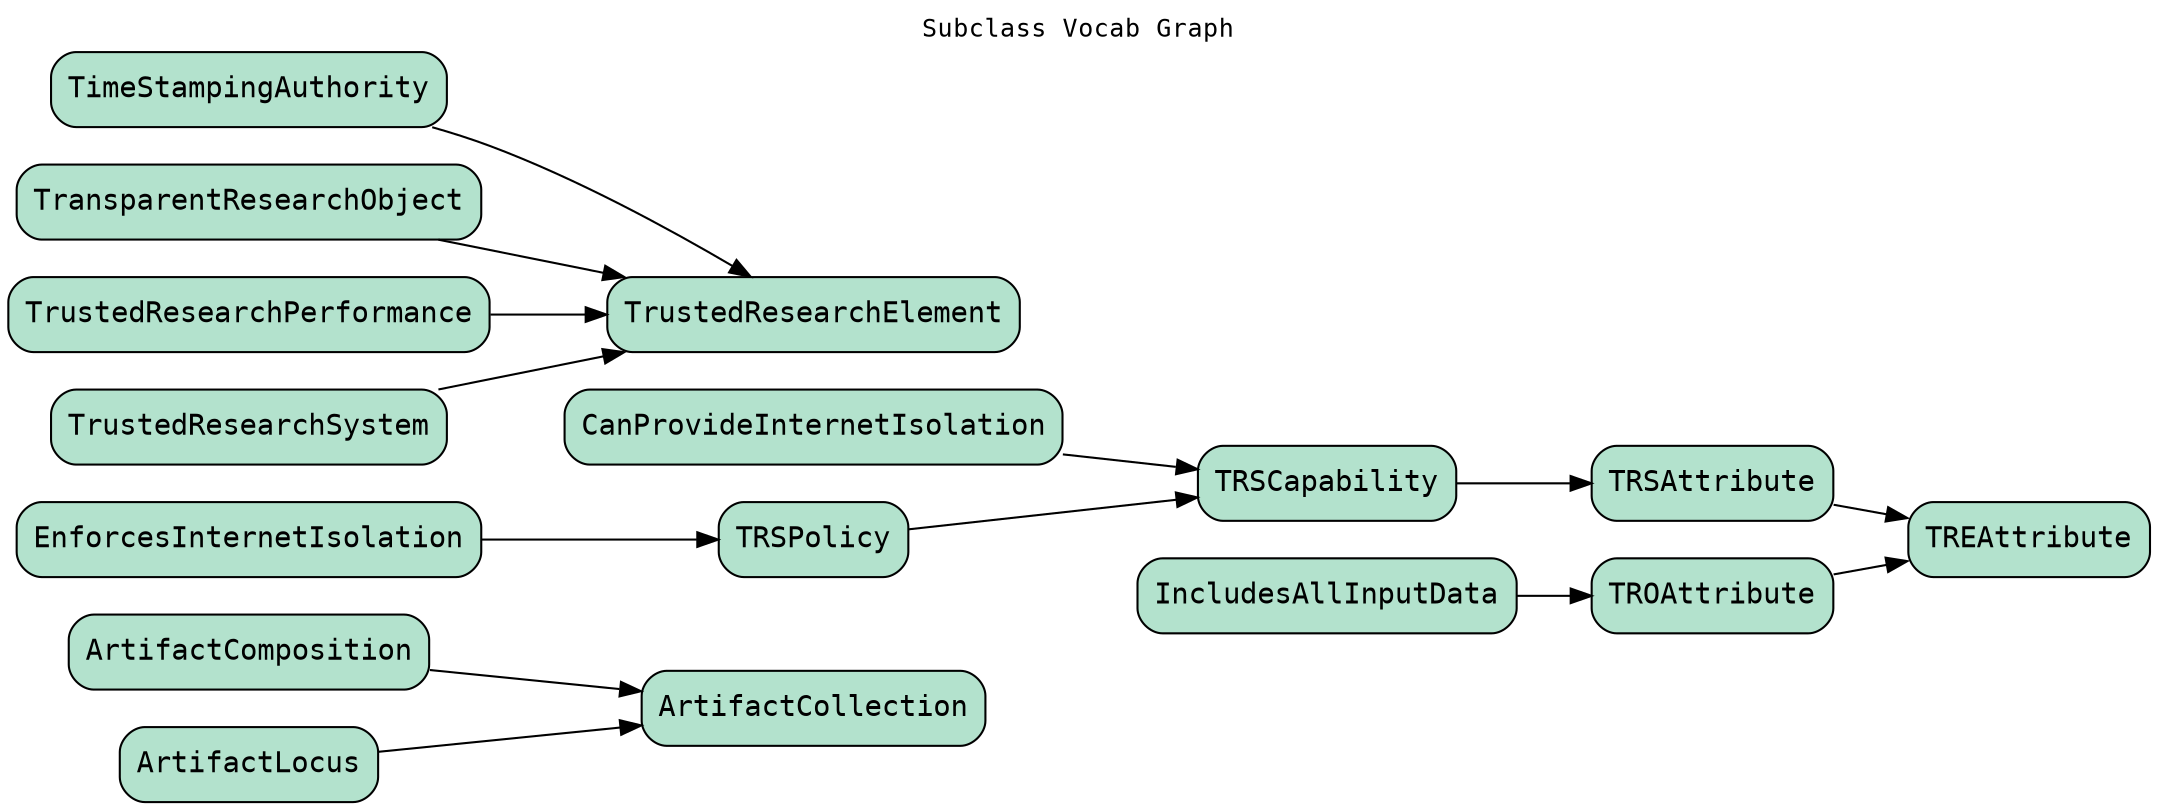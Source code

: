 
    digraph subclass_vocab_graph {
    rankdir=LR
    fontname=Courier; fontsize=12; labelloc=t
    label="Subclass Vocab Graph"
            node[shape=box style="filled, rounded" fillcolor="#b3e2cd" peripheries=1 fontname=Courier]
                            
    ArtifactComposition -> ArtifactCollection                            
    ArtifactLocus -> ArtifactCollection                            
    TROAttribute -> TREAttribute                            
    TRSAttribute -> TREAttribute                            
    IncludesAllInputData -> TROAttribute                            
    TRSCapability -> TRSAttribute                            
    CanProvideInternetIsolation -> TRSCapability                            
    TRSPolicy -> TRSCapability                            
    EnforcesInternetIsolation -> TRSPolicy                            
    TimeStampingAuthority -> TrustedResearchElement                            
    TransparentResearchObject -> TrustedResearchElement                            
    TrustedResearchPerformance -> TrustedResearchElement                            
    TrustedResearchSystem -> TrustedResearchElement            
            
    }        